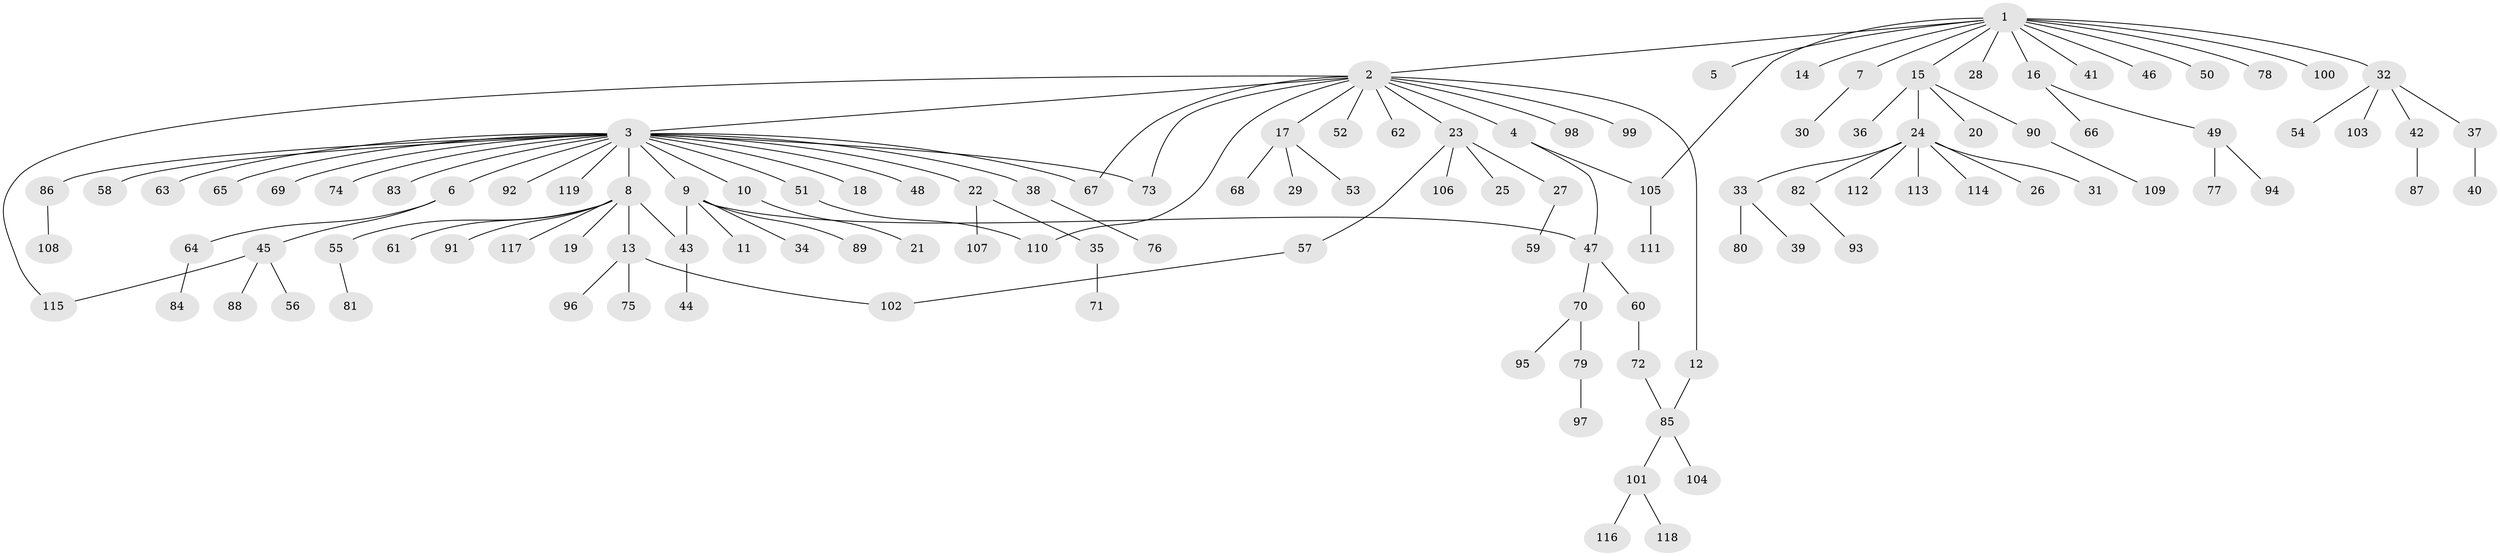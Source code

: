 // Generated by graph-tools (version 1.1) at 2025/48/03/09/25 04:48:39]
// undirected, 119 vertices, 127 edges
graph export_dot {
graph [start="1"]
  node [color=gray90,style=filled];
  1;
  2;
  3;
  4;
  5;
  6;
  7;
  8;
  9;
  10;
  11;
  12;
  13;
  14;
  15;
  16;
  17;
  18;
  19;
  20;
  21;
  22;
  23;
  24;
  25;
  26;
  27;
  28;
  29;
  30;
  31;
  32;
  33;
  34;
  35;
  36;
  37;
  38;
  39;
  40;
  41;
  42;
  43;
  44;
  45;
  46;
  47;
  48;
  49;
  50;
  51;
  52;
  53;
  54;
  55;
  56;
  57;
  58;
  59;
  60;
  61;
  62;
  63;
  64;
  65;
  66;
  67;
  68;
  69;
  70;
  71;
  72;
  73;
  74;
  75;
  76;
  77;
  78;
  79;
  80;
  81;
  82;
  83;
  84;
  85;
  86;
  87;
  88;
  89;
  90;
  91;
  92;
  93;
  94;
  95;
  96;
  97;
  98;
  99;
  100;
  101;
  102;
  103;
  104;
  105;
  106;
  107;
  108;
  109;
  110;
  111;
  112;
  113;
  114;
  115;
  116;
  117;
  118;
  119;
  1 -- 2;
  1 -- 5;
  1 -- 7;
  1 -- 14;
  1 -- 15;
  1 -- 16;
  1 -- 28;
  1 -- 32;
  1 -- 41;
  1 -- 46;
  1 -- 50;
  1 -- 78;
  1 -- 100;
  1 -- 105;
  2 -- 3;
  2 -- 4;
  2 -- 12;
  2 -- 17;
  2 -- 23;
  2 -- 52;
  2 -- 62;
  2 -- 67;
  2 -- 73;
  2 -- 98;
  2 -- 99;
  2 -- 110;
  2 -- 115;
  3 -- 6;
  3 -- 8;
  3 -- 9;
  3 -- 10;
  3 -- 18;
  3 -- 22;
  3 -- 38;
  3 -- 48;
  3 -- 51;
  3 -- 58;
  3 -- 63;
  3 -- 65;
  3 -- 67;
  3 -- 69;
  3 -- 73;
  3 -- 74;
  3 -- 83;
  3 -- 86;
  3 -- 92;
  3 -- 119;
  4 -- 47;
  4 -- 105;
  6 -- 45;
  6 -- 64;
  7 -- 30;
  8 -- 13;
  8 -- 19;
  8 -- 43;
  8 -- 55;
  8 -- 61;
  8 -- 91;
  8 -- 117;
  9 -- 11;
  9 -- 34;
  9 -- 43;
  9 -- 47;
  9 -- 89;
  10 -- 21;
  12 -- 85;
  13 -- 75;
  13 -- 96;
  13 -- 102;
  15 -- 20;
  15 -- 24;
  15 -- 36;
  15 -- 90;
  16 -- 49;
  16 -- 66;
  17 -- 29;
  17 -- 53;
  17 -- 68;
  22 -- 35;
  22 -- 107;
  23 -- 25;
  23 -- 27;
  23 -- 57;
  23 -- 106;
  24 -- 26;
  24 -- 31;
  24 -- 33;
  24 -- 82;
  24 -- 112;
  24 -- 113;
  24 -- 114;
  27 -- 59;
  32 -- 37;
  32 -- 42;
  32 -- 54;
  32 -- 103;
  33 -- 39;
  33 -- 80;
  35 -- 71;
  37 -- 40;
  38 -- 76;
  42 -- 87;
  43 -- 44;
  45 -- 56;
  45 -- 88;
  45 -- 115;
  47 -- 60;
  47 -- 70;
  49 -- 77;
  49 -- 94;
  51 -- 110;
  55 -- 81;
  57 -- 102;
  60 -- 72;
  64 -- 84;
  70 -- 79;
  70 -- 95;
  72 -- 85;
  79 -- 97;
  82 -- 93;
  85 -- 101;
  85 -- 104;
  86 -- 108;
  90 -- 109;
  101 -- 116;
  101 -- 118;
  105 -- 111;
}
